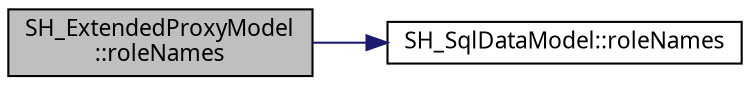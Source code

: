 digraph "SH_ExtendedProxyModel::roleNames"
{
 // INTERACTIVE_SVG=YES
  bgcolor="transparent";
  edge [fontname="Verdana",fontsize="11",labelfontname="Verdana",labelfontsize="11"];
  node [fontname="Verdana",fontsize="11",shape=record];
  rankdir="LR";
  Node1 [label="SH_ExtendedProxyModel\l::roleNames",height=0.2,width=0.4,color="black", fillcolor="grey75", style="filled" fontcolor="black"];
  Node1 -> Node2 [color="midnightblue",fontsize="11",style="solid",fontname="Verdana"];
  Node2 [label="SH_SqlDataModel::roleNames",height=0.2,width=0.4,color="black",URL="$classSH__SqlDataModel.html#ac9954bbf92ed14566128c74318e3125b",tooltip="This function allows mapping of role identifiers to role property names in scripting languages..."];
}
